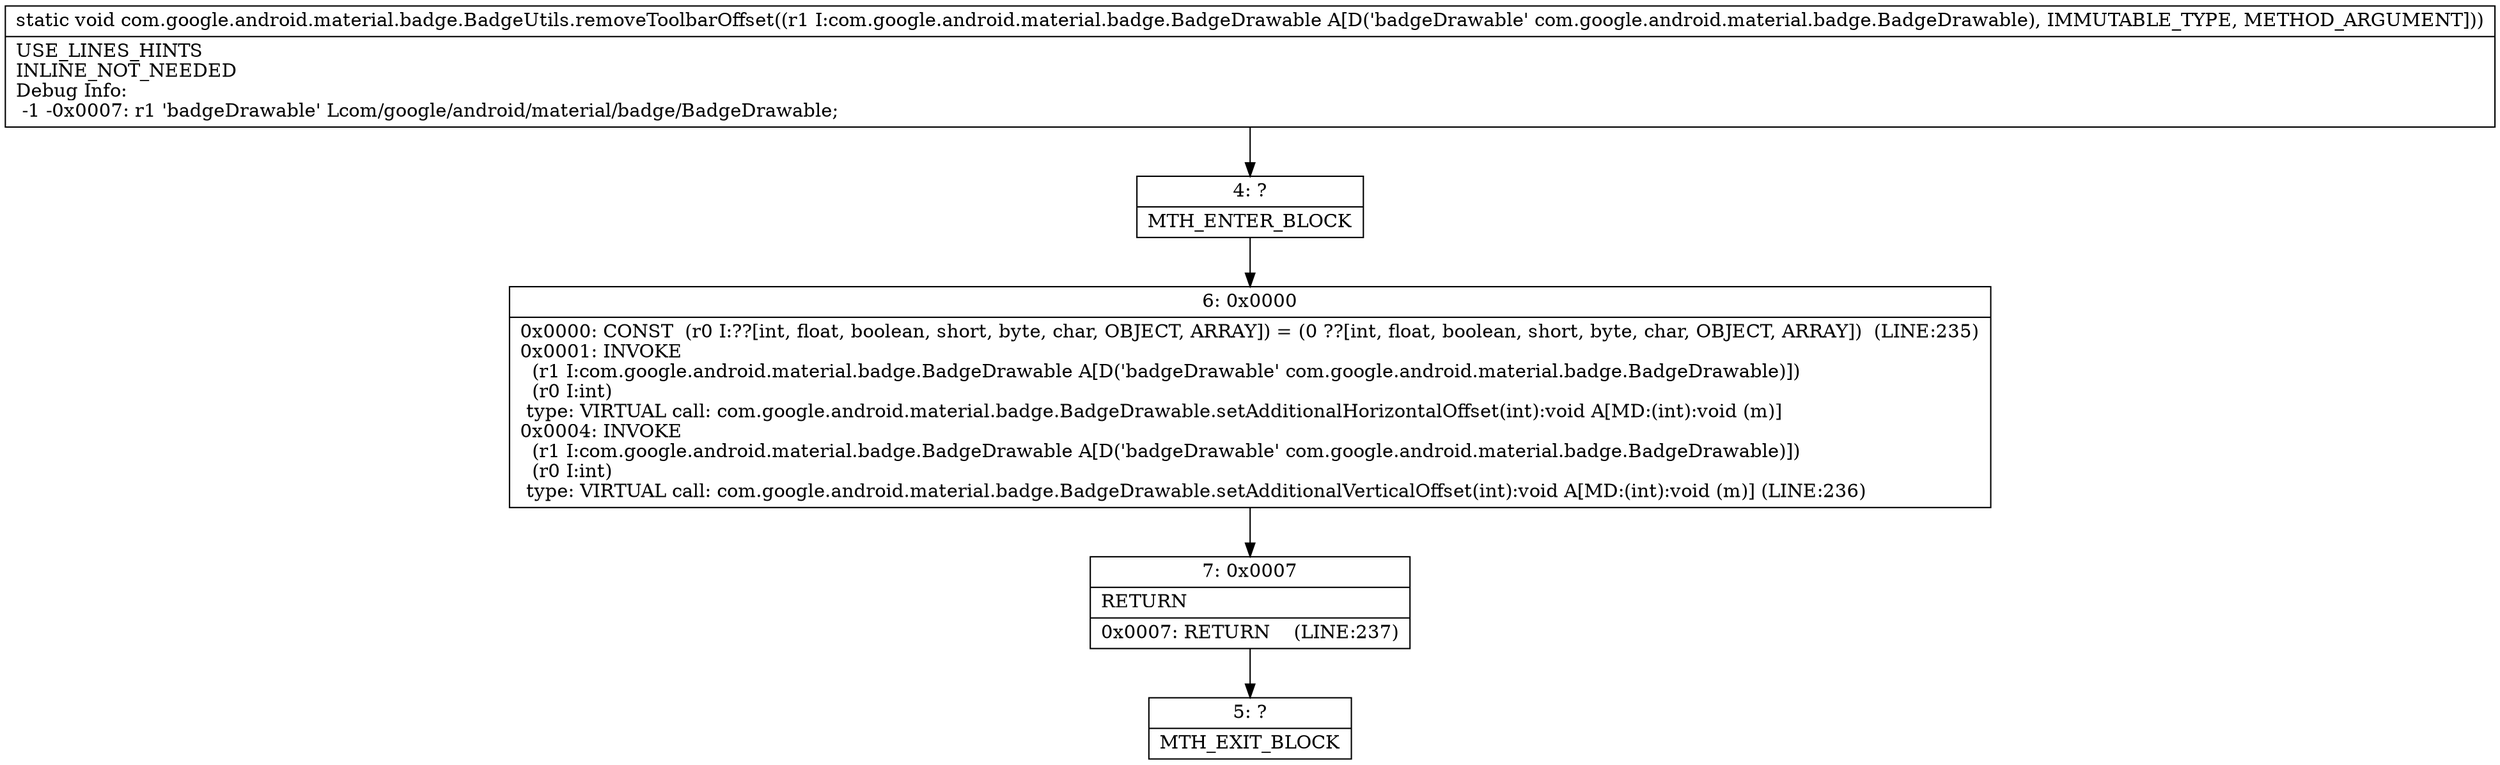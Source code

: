 digraph "CFG forcom.google.android.material.badge.BadgeUtils.removeToolbarOffset(Lcom\/google\/android\/material\/badge\/BadgeDrawable;)V" {
Node_4 [shape=record,label="{4\:\ ?|MTH_ENTER_BLOCK\l}"];
Node_6 [shape=record,label="{6\:\ 0x0000|0x0000: CONST  (r0 I:??[int, float, boolean, short, byte, char, OBJECT, ARRAY]) = (0 ??[int, float, boolean, short, byte, char, OBJECT, ARRAY])  (LINE:235)\l0x0001: INVOKE  \l  (r1 I:com.google.android.material.badge.BadgeDrawable A[D('badgeDrawable' com.google.android.material.badge.BadgeDrawable)])\l  (r0 I:int)\l type: VIRTUAL call: com.google.android.material.badge.BadgeDrawable.setAdditionalHorizontalOffset(int):void A[MD:(int):void (m)]\l0x0004: INVOKE  \l  (r1 I:com.google.android.material.badge.BadgeDrawable A[D('badgeDrawable' com.google.android.material.badge.BadgeDrawable)])\l  (r0 I:int)\l type: VIRTUAL call: com.google.android.material.badge.BadgeDrawable.setAdditionalVerticalOffset(int):void A[MD:(int):void (m)] (LINE:236)\l}"];
Node_7 [shape=record,label="{7\:\ 0x0007|RETURN\l|0x0007: RETURN    (LINE:237)\l}"];
Node_5 [shape=record,label="{5\:\ ?|MTH_EXIT_BLOCK\l}"];
MethodNode[shape=record,label="{static void com.google.android.material.badge.BadgeUtils.removeToolbarOffset((r1 I:com.google.android.material.badge.BadgeDrawable A[D('badgeDrawable' com.google.android.material.badge.BadgeDrawable), IMMUTABLE_TYPE, METHOD_ARGUMENT]))  | USE_LINES_HINTS\lINLINE_NOT_NEEDED\lDebug Info:\l  \-1 \-0x0007: r1 'badgeDrawable' Lcom\/google\/android\/material\/badge\/BadgeDrawable;\l}"];
MethodNode -> Node_4;Node_4 -> Node_6;
Node_6 -> Node_7;
Node_7 -> Node_5;
}

